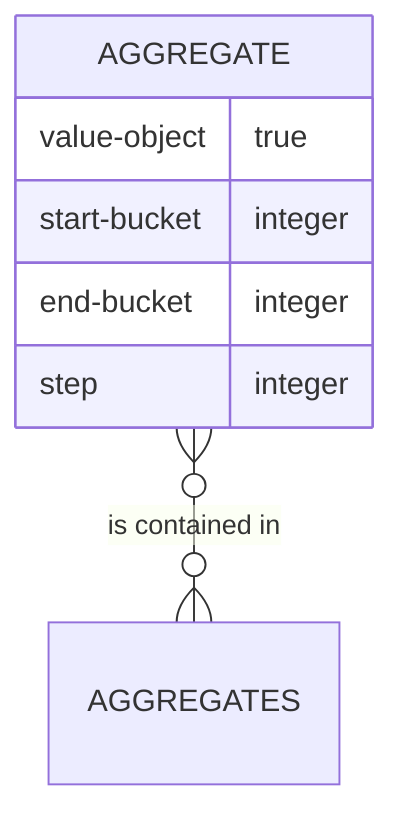 erDiagram
    AGGREGATE {
        value-object true
        start-bucket integer
        end-bucket integer
        step integer}
    AGGREGATE o{--o{ AGGREGATES : "is contained in"